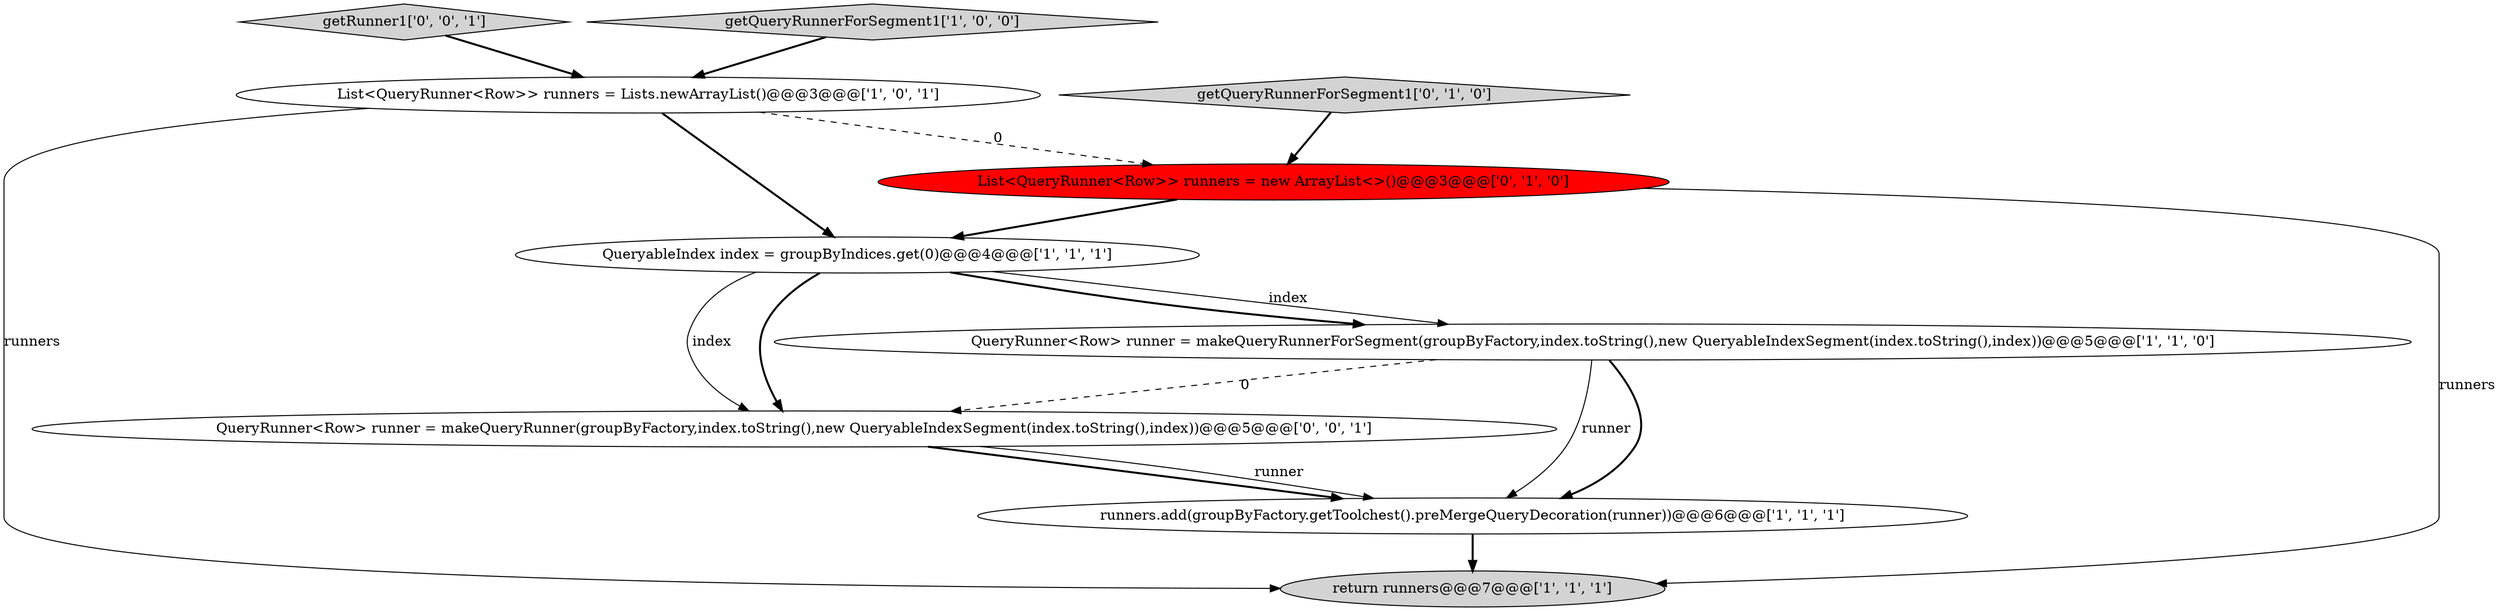 digraph {
8 [style = filled, label = "getRunner1['0', '0', '1']", fillcolor = lightgray, shape = diamond image = "AAA0AAABBB3BBB"];
9 [style = filled, label = "QueryRunner<Row> runner = makeQueryRunner(groupByFactory,index.toString(),new QueryableIndexSegment(index.toString(),index))@@@5@@@['0', '0', '1']", fillcolor = white, shape = ellipse image = "AAA0AAABBB3BBB"];
7 [style = filled, label = "getQueryRunnerForSegment1['0', '1', '0']", fillcolor = lightgray, shape = diamond image = "AAA0AAABBB2BBB"];
0 [style = filled, label = "getQueryRunnerForSegment1['1', '0', '0']", fillcolor = lightgray, shape = diamond image = "AAA0AAABBB1BBB"];
3 [style = filled, label = "return runners@@@7@@@['1', '1', '1']", fillcolor = lightgray, shape = ellipse image = "AAA0AAABBB1BBB"];
5 [style = filled, label = "runners.add(groupByFactory.getToolchest().preMergeQueryDecoration(runner))@@@6@@@['1', '1', '1']", fillcolor = white, shape = ellipse image = "AAA0AAABBB1BBB"];
1 [style = filled, label = "QueryableIndex index = groupByIndices.get(0)@@@4@@@['1', '1', '1']", fillcolor = white, shape = ellipse image = "AAA0AAABBB1BBB"];
2 [style = filled, label = "List<QueryRunner<Row>> runners = Lists.newArrayList()@@@3@@@['1', '0', '1']", fillcolor = white, shape = ellipse image = "AAA0AAABBB1BBB"];
6 [style = filled, label = "List<QueryRunner<Row>> runners = new ArrayList<>()@@@3@@@['0', '1', '0']", fillcolor = red, shape = ellipse image = "AAA1AAABBB2BBB"];
4 [style = filled, label = "QueryRunner<Row> runner = makeQueryRunnerForSegment(groupByFactory,index.toString(),new QueryableIndexSegment(index.toString(),index))@@@5@@@['1', '1', '0']", fillcolor = white, shape = ellipse image = "AAA0AAABBB1BBB"];
9->5 [style = bold, label=""];
5->3 [style = bold, label=""];
6->1 [style = bold, label=""];
4->5 [style = solid, label="runner"];
1->9 [style = solid, label="index"];
1->4 [style = bold, label=""];
4->9 [style = dashed, label="0"];
1->4 [style = solid, label="index"];
2->3 [style = solid, label="runners"];
6->3 [style = solid, label="runners"];
8->2 [style = bold, label=""];
9->5 [style = solid, label="runner"];
4->5 [style = bold, label=""];
2->1 [style = bold, label=""];
1->9 [style = bold, label=""];
7->6 [style = bold, label=""];
0->2 [style = bold, label=""];
2->6 [style = dashed, label="0"];
}
